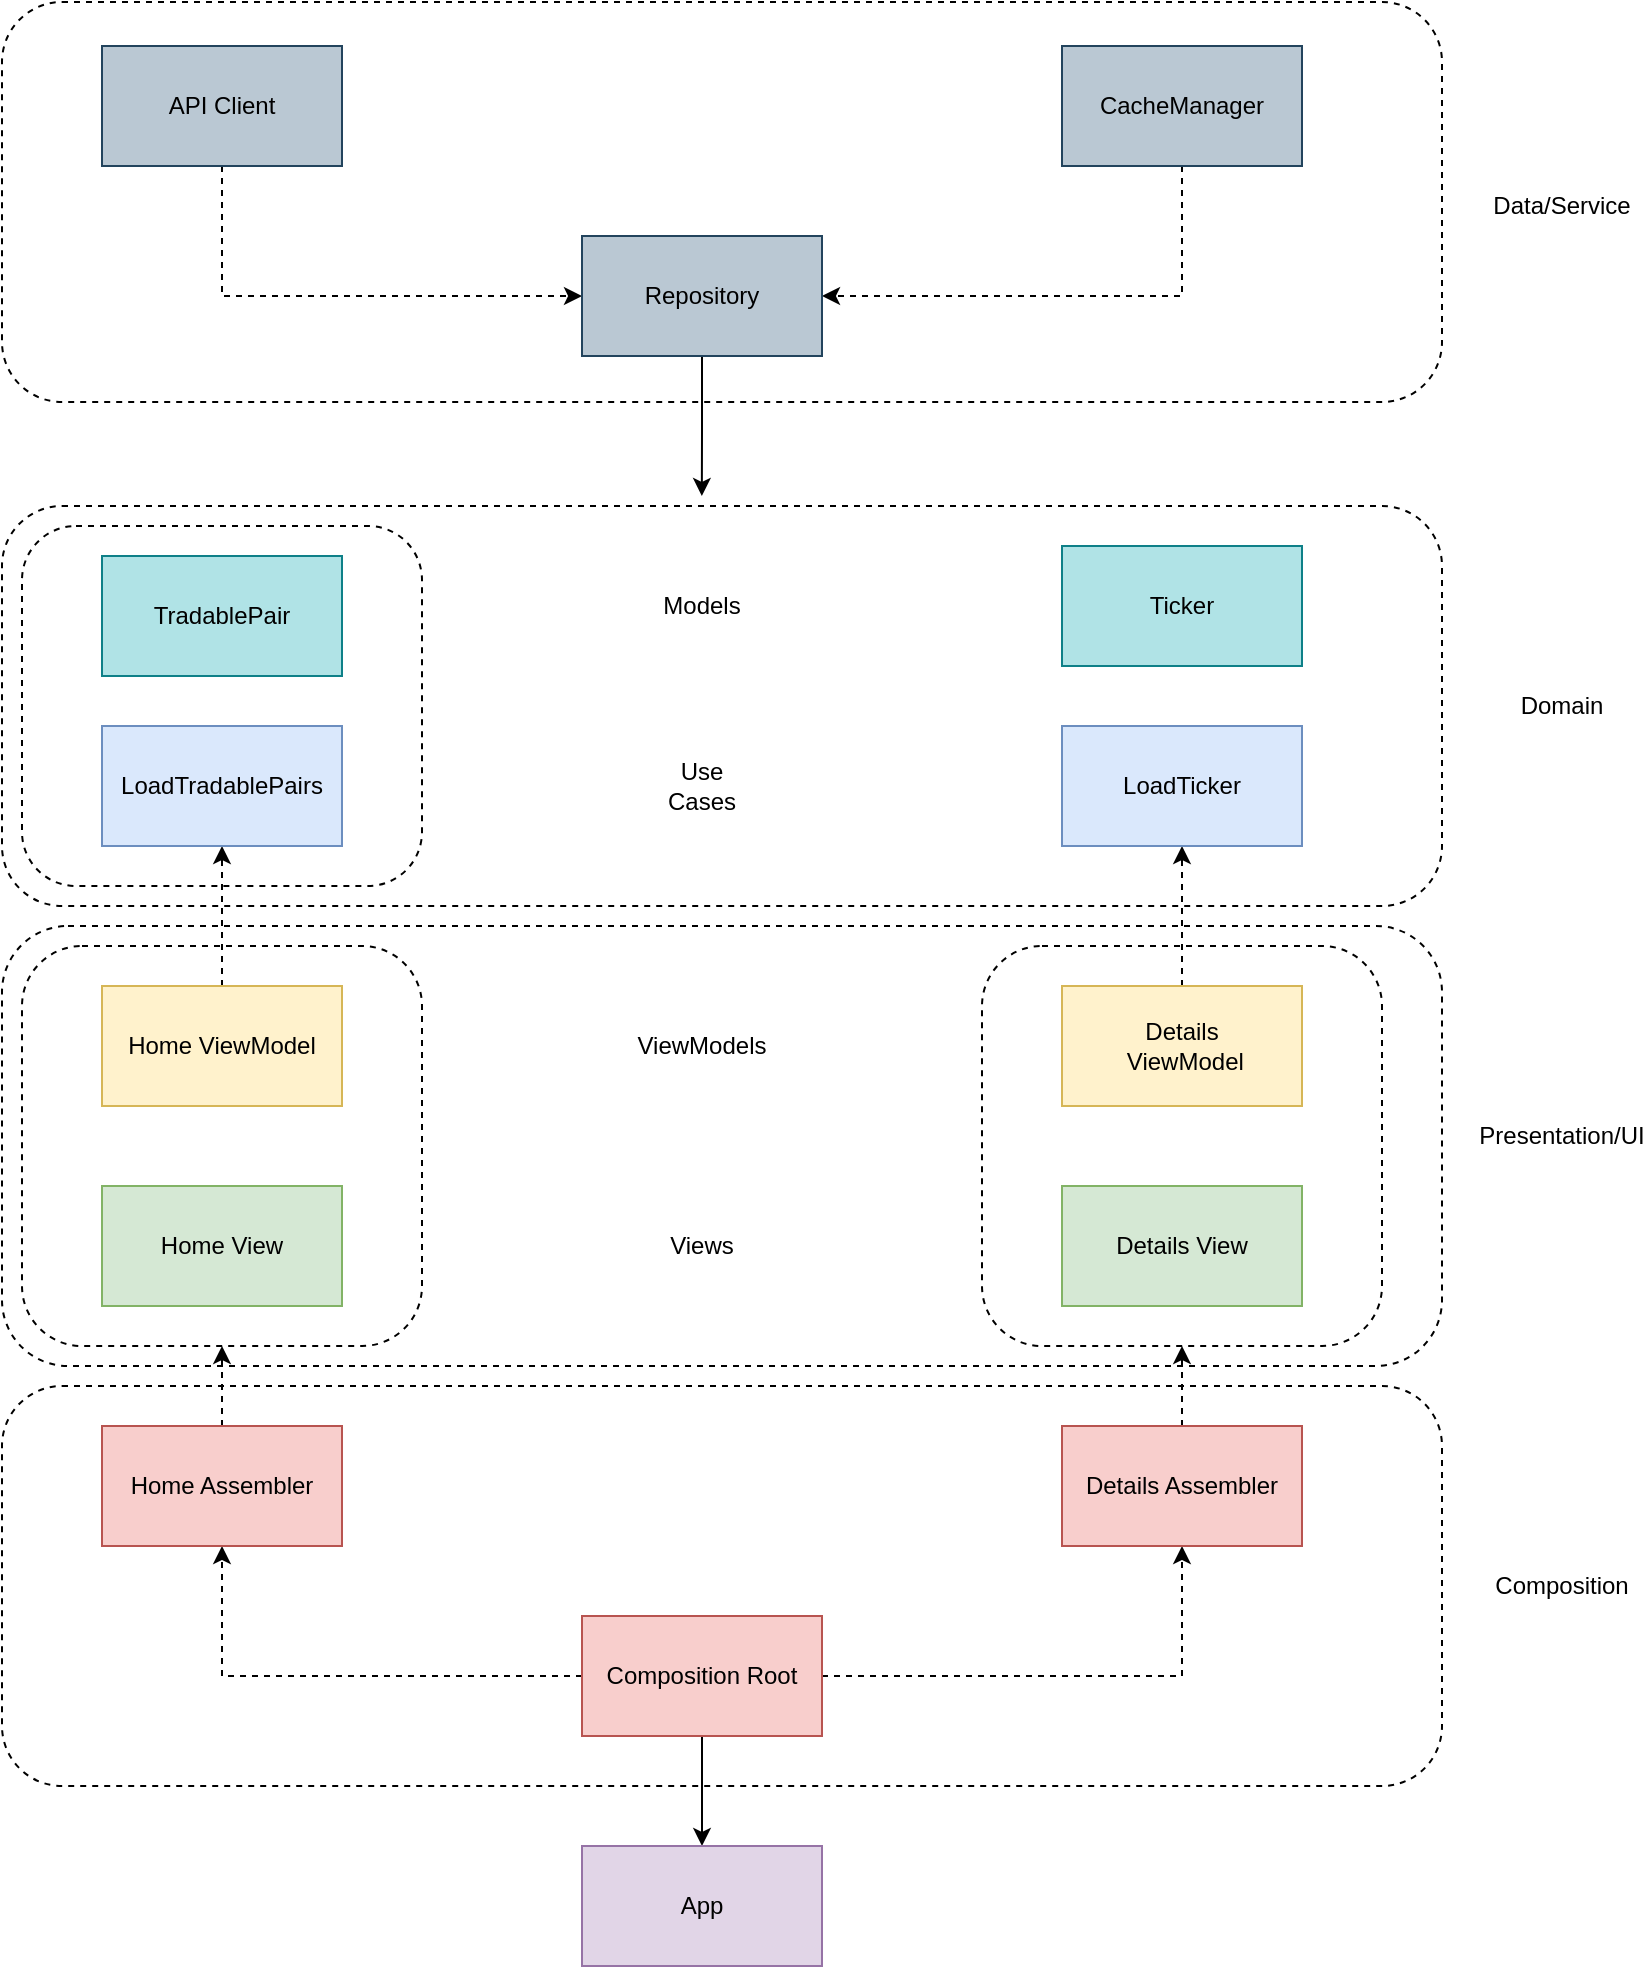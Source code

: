 <mxfile version="16.5.1" type="device"><diagram id="RodHfQsLr2LHJjfMdGqS" name="Seite-1"><mxGraphModel dx="1186" dy="1991" grid="1" gridSize="10" guides="1" tooltips="1" connect="1" arrows="1" fold="1" page="1" pageScale="1" pageWidth="827" pageHeight="1169" math="0" shadow="0"><root><mxCell id="0"/><mxCell id="1" parent="0"/><mxCell id="SrsKHaVO6VHBDiH9O7_V-34" value="" style="rounded=1;whiteSpace=wrap;html=1;fillColor=none;dashed=1;strokeWidth=1;" vertex="1" parent="1"><mxGeometry x="70" y="-352" width="720" height="200" as="geometry"/></mxCell><mxCell id="SrsKHaVO6VHBDiH9O7_V-37" value="" style="rounded=1;whiteSpace=wrap;html=1;fillColor=none;dashed=1;strokeWidth=1;" vertex="1" parent="1"><mxGeometry x="80" y="-90" width="200" height="180" as="geometry"/></mxCell><mxCell id="SrsKHaVO6VHBDiH9O7_V-22" value="" style="rounded=1;whiteSpace=wrap;html=1;fillColor=none;dashed=1;strokeWidth=1;" vertex="1" parent="1"><mxGeometry x="70" y="110" width="720" height="220" as="geometry"/></mxCell><mxCell id="SrsKHaVO6VHBDiH9O7_V-12" value="" style="rounded=1;whiteSpace=wrap;html=1;fillColor=none;dashed=1;strokeWidth=1;" vertex="1" parent="1"><mxGeometry x="80" y="120" width="200" height="200" as="geometry"/></mxCell><mxCell id="SrsKHaVO6VHBDiH9O7_V-15" value="" style="rounded=1;whiteSpace=wrap;html=1;fillColor=none;dashed=1;strokeWidth=1;" vertex="1" parent="1"><mxGeometry x="560" y="120" width="200" height="200" as="geometry"/></mxCell><mxCell id="SrsKHaVO6VHBDiH9O7_V-4" value="" style="rounded=1;whiteSpace=wrap;html=1;fillColor=none;dashed=1;strokeWidth=1;" vertex="1" parent="1"><mxGeometry x="70" y="340" width="720" height="200" as="geometry"/></mxCell><mxCell id="SrsKHaVO6VHBDiH9O7_V-3" value="" style="edgeStyle=orthogonalEdgeStyle;rounded=0;orthogonalLoop=1;jettySize=auto;html=1;" edge="1" parent="1" source="SrsKHaVO6VHBDiH9O7_V-1" target="SrsKHaVO6VHBDiH9O7_V-2"><mxGeometry relative="1" as="geometry"/></mxCell><mxCell id="SrsKHaVO6VHBDiH9O7_V-8" value="" style="edgeStyle=orthogonalEdgeStyle;rounded=0;orthogonalLoop=1;jettySize=auto;html=1;dashed=1;" edge="1" parent="1" source="SrsKHaVO6VHBDiH9O7_V-1" target="SrsKHaVO6VHBDiH9O7_V-5"><mxGeometry relative="1" as="geometry"/></mxCell><mxCell id="SrsKHaVO6VHBDiH9O7_V-9" value="" style="edgeStyle=orthogonalEdgeStyle;rounded=0;orthogonalLoop=1;jettySize=auto;html=1;dashed=1;" edge="1" parent="1" source="SrsKHaVO6VHBDiH9O7_V-1" target="SrsKHaVO6VHBDiH9O7_V-6"><mxGeometry relative="1" as="geometry"/></mxCell><mxCell id="SrsKHaVO6VHBDiH9O7_V-1" value="Composition Root" style="rounded=0;whiteSpace=wrap;html=1;fillColor=#f8cecc;strokeColor=#b85450;" vertex="1" parent="1"><mxGeometry x="360" y="455" width="120" height="60" as="geometry"/></mxCell><mxCell id="SrsKHaVO6VHBDiH9O7_V-2" value="App" style="rounded=0;whiteSpace=wrap;html=1;fillColor=#e1d5e7;strokeColor=#9673a6;" vertex="1" parent="1"><mxGeometry x="360" y="570" width="120" height="60" as="geometry"/></mxCell><mxCell id="SrsKHaVO6VHBDiH9O7_V-35" value="" style="edgeStyle=orthogonalEdgeStyle;rounded=0;orthogonalLoop=1;jettySize=auto;html=1;dashed=1;" edge="1" parent="1" source="SrsKHaVO6VHBDiH9O7_V-5"><mxGeometry relative="1" as="geometry"><mxPoint x="180" y="320" as="targetPoint"/></mxGeometry></mxCell><mxCell id="SrsKHaVO6VHBDiH9O7_V-5" value="Home Assembler" style="rounded=0;whiteSpace=wrap;html=1;fillColor=#f8cecc;strokeColor=#b85450;" vertex="1" parent="1"><mxGeometry x="120" y="360" width="120" height="60" as="geometry"/></mxCell><mxCell id="SrsKHaVO6VHBDiH9O7_V-36" value="" style="edgeStyle=orthogonalEdgeStyle;rounded=0;orthogonalLoop=1;jettySize=auto;html=1;dashed=1;entryX=0.5;entryY=1;entryDx=0;entryDy=0;" edge="1" parent="1" source="SrsKHaVO6VHBDiH9O7_V-6" target="SrsKHaVO6VHBDiH9O7_V-15"><mxGeometry relative="1" as="geometry"><mxPoint x="660" y="330" as="targetPoint"/></mxGeometry></mxCell><mxCell id="SrsKHaVO6VHBDiH9O7_V-6" value="Details Assembler" style="rounded=0;whiteSpace=wrap;html=1;fillColor=#f8cecc;strokeColor=#b85450;" vertex="1" parent="1"><mxGeometry x="600" y="360" width="120" height="60" as="geometry"/></mxCell><mxCell id="SrsKHaVO6VHBDiH9O7_V-10" value="Home View" style="rounded=0;whiteSpace=wrap;html=1;fillColor=#d5e8d4;strokeColor=#82b366;" vertex="1" parent="1"><mxGeometry x="120" y="240" width="120" height="60" as="geometry"/></mxCell><mxCell id="SrsKHaVO6VHBDiH9O7_V-38" value="" style="edgeStyle=orthogonalEdgeStyle;rounded=0;orthogonalLoop=1;jettySize=auto;html=1;dashed=1;" edge="1" parent="1" source="SrsKHaVO6VHBDiH9O7_V-11" target="SrsKHaVO6VHBDiH9O7_V-28"><mxGeometry relative="1" as="geometry"/></mxCell><mxCell id="SrsKHaVO6VHBDiH9O7_V-11" value="Home ViewModel" style="rounded=0;whiteSpace=wrap;html=1;fillColor=#fff2cc;strokeColor=#d6b656;" vertex="1" parent="1"><mxGeometry x="120" y="140" width="120" height="60" as="geometry"/></mxCell><mxCell id="SrsKHaVO6VHBDiH9O7_V-13" value="Details View" style="rounded=0;whiteSpace=wrap;html=1;fillColor=#d5e8d4;strokeColor=#82b366;" vertex="1" parent="1"><mxGeometry x="600" y="240" width="120" height="60" as="geometry"/></mxCell><mxCell id="SrsKHaVO6VHBDiH9O7_V-41" value="" style="edgeStyle=orthogonalEdgeStyle;rounded=0;orthogonalLoop=1;jettySize=auto;html=1;dashed=1;" edge="1" parent="1" source="SrsKHaVO6VHBDiH9O7_V-14" target="SrsKHaVO6VHBDiH9O7_V-29"><mxGeometry relative="1" as="geometry"/></mxCell><mxCell id="SrsKHaVO6VHBDiH9O7_V-14" value="Details&lt;br&gt;&amp;nbsp;ViewModel" style="rounded=0;whiteSpace=wrap;html=1;fillColor=#fff2cc;strokeColor=#d6b656;" vertex="1" parent="1"><mxGeometry x="600" y="140" width="120" height="60" as="geometry"/></mxCell><mxCell id="SrsKHaVO6VHBDiH9O7_V-16" value="" style="edgeStyle=orthogonalEdgeStyle;rounded=0;orthogonalLoop=1;jettySize=auto;html=1;entryX=0.486;entryY=-0.025;entryDx=0;entryDy=0;entryPerimeter=0;" edge="1" parent="1" source="SrsKHaVO6VHBDiH9O7_V-19" target="SrsKHaVO6VHBDiH9O7_V-25"><mxGeometry relative="1" as="geometry"><mxPoint x="420" y="-120" as="targetPoint"/></mxGeometry></mxCell><mxCell id="SrsKHaVO6VHBDiH9O7_V-17" value="" style="edgeStyle=orthogonalEdgeStyle;rounded=0;orthogonalLoop=1;jettySize=auto;html=1;dashed=1;" edge="1" parent="1" source="SrsKHaVO6VHBDiH9O7_V-20" target="SrsKHaVO6VHBDiH9O7_V-19"><mxGeometry relative="1" as="geometry"><Array as="points"><mxPoint x="180" y="-205"/></Array></mxGeometry></mxCell><mxCell id="SrsKHaVO6VHBDiH9O7_V-18" value="" style="edgeStyle=orthogonalEdgeStyle;rounded=0;orthogonalLoop=1;jettySize=auto;html=1;dashed=1;" edge="1" parent="1" source="SrsKHaVO6VHBDiH9O7_V-21" target="SrsKHaVO6VHBDiH9O7_V-19"><mxGeometry relative="1" as="geometry"><Array as="points"><mxPoint x="660" y="-205"/></Array></mxGeometry></mxCell><mxCell id="SrsKHaVO6VHBDiH9O7_V-19" value="Repository" style="rounded=0;whiteSpace=wrap;html=1;fillColor=#bac8d3;strokeColor=#23445d;" vertex="1" parent="1"><mxGeometry x="360" y="-235" width="120" height="60" as="geometry"/></mxCell><mxCell id="SrsKHaVO6VHBDiH9O7_V-20" value="API Client" style="rounded=0;whiteSpace=wrap;html=1;fillColor=#bac8d3;strokeColor=#23445d;" vertex="1" parent="1"><mxGeometry x="120" y="-330" width="120" height="60" as="geometry"/></mxCell><mxCell id="SrsKHaVO6VHBDiH9O7_V-21" value="CacheManager" style="rounded=0;whiteSpace=wrap;html=1;fillColor=#bac8d3;strokeColor=#23445d;" vertex="1" parent="1"><mxGeometry x="600" y="-330" width="120" height="60" as="geometry"/></mxCell><mxCell id="SrsKHaVO6VHBDiH9O7_V-23" value="Composition" style="text;html=1;strokeColor=none;fillColor=none;align=center;verticalAlign=middle;whiteSpace=wrap;rounded=0;dashed=1;" vertex="1" parent="1"><mxGeometry x="820" y="425" width="60" height="30" as="geometry"/></mxCell><mxCell id="SrsKHaVO6VHBDiH9O7_V-24" value="Presentation/UI" style="text;html=1;strokeColor=none;fillColor=none;align=center;verticalAlign=middle;whiteSpace=wrap;rounded=0;dashed=1;" vertex="1" parent="1"><mxGeometry x="820" y="200" width="60" height="30" as="geometry"/></mxCell><mxCell id="SrsKHaVO6VHBDiH9O7_V-25" value="" style="rounded=1;whiteSpace=wrap;html=1;fillColor=none;dashed=1;strokeWidth=1;" vertex="1" parent="1"><mxGeometry x="70" y="-100" width="720" height="200" as="geometry"/></mxCell><mxCell id="SrsKHaVO6VHBDiH9O7_V-26" value="TradablePair" style="rounded=0;whiteSpace=wrap;html=1;fillColor=#b0e3e6;strokeColor=#0e8088;" vertex="1" parent="1"><mxGeometry x="120" y="-75" width="120" height="60" as="geometry"/></mxCell><mxCell id="SrsKHaVO6VHBDiH9O7_V-27" value="Ticker" style="rounded=0;whiteSpace=wrap;html=1;fillColor=#b0e3e6;strokeColor=#0e8088;" vertex="1" parent="1"><mxGeometry x="600" y="-80" width="120" height="60" as="geometry"/></mxCell><mxCell id="SrsKHaVO6VHBDiH9O7_V-28" value="LoadTradablePairs" style="rounded=0;whiteSpace=wrap;html=1;fillColor=#dae8fc;strokeColor=#6c8ebf;" vertex="1" parent="1"><mxGeometry x="120" y="10" width="120" height="60" as="geometry"/></mxCell><mxCell id="SrsKHaVO6VHBDiH9O7_V-29" value="LoadTicker" style="rounded=0;whiteSpace=wrap;html=1;fillColor=#dae8fc;strokeColor=#6c8ebf;" vertex="1" parent="1"><mxGeometry x="600" y="10" width="120" height="60" as="geometry"/></mxCell><mxCell id="SrsKHaVO6VHBDiH9O7_V-30" value="Domain" style="text;html=1;strokeColor=none;fillColor=none;align=center;verticalAlign=middle;whiteSpace=wrap;rounded=0;dashed=1;" vertex="1" parent="1"><mxGeometry x="820" y="-15" width="60" height="30" as="geometry"/></mxCell><mxCell id="SrsKHaVO6VHBDiH9O7_V-31" value="Use Cases" style="text;html=1;strokeColor=none;fillColor=none;align=center;verticalAlign=middle;whiteSpace=wrap;rounded=0;dashed=1;" vertex="1" parent="1"><mxGeometry x="390" y="25" width="60" height="30" as="geometry"/></mxCell><mxCell id="SrsKHaVO6VHBDiH9O7_V-32" value="Models" style="text;html=1;strokeColor=none;fillColor=none;align=center;verticalAlign=middle;whiteSpace=wrap;rounded=0;dashed=1;" vertex="1" parent="1"><mxGeometry x="390" y="-65" width="60" height="30" as="geometry"/></mxCell><mxCell id="SrsKHaVO6VHBDiH9O7_V-33" value="Data/Service" style="text;html=1;strokeColor=none;fillColor=none;align=center;verticalAlign=middle;whiteSpace=wrap;rounded=0;dashed=1;" vertex="1" parent="1"><mxGeometry x="820" y="-265" width="60" height="30" as="geometry"/></mxCell><mxCell id="SrsKHaVO6VHBDiH9O7_V-42" value="Views" style="text;html=1;strokeColor=none;fillColor=none;align=center;verticalAlign=middle;whiteSpace=wrap;rounded=0;dashed=1;" vertex="1" parent="1"><mxGeometry x="390" y="255" width="60" height="30" as="geometry"/></mxCell><mxCell id="SrsKHaVO6VHBDiH9O7_V-43" value="ViewModels" style="text;html=1;strokeColor=none;fillColor=none;align=center;verticalAlign=middle;whiteSpace=wrap;rounded=0;dashed=1;" vertex="1" parent="1"><mxGeometry x="390" y="155" width="60" height="30" as="geometry"/></mxCell></root></mxGraphModel></diagram></mxfile>